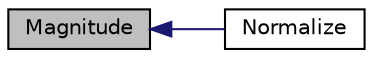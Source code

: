 digraph "Magnitude"
{
  edge [fontname="Helvetica",fontsize="10",labelfontname="Helvetica",labelfontsize="10"];
  node [fontname="Helvetica",fontsize="10",shape=record];
  rankdir="LR";
  Node1 [label="Magnitude",height=0.2,width=0.4,color="black", fillcolor="grey75", style="filled" fontcolor="black"];
  Node1 -> Node2 [dir="back",color="midnightblue",fontsize="10",style="solid",fontname="Helvetica"];
  Node2 [label="Normalize",height=0.2,width=0.4,color="black", fillcolor="white", style="filled",URL="$class_vector.html#a8c968311b6cb113bbe6daaf0fcfb3d4c"];
}
